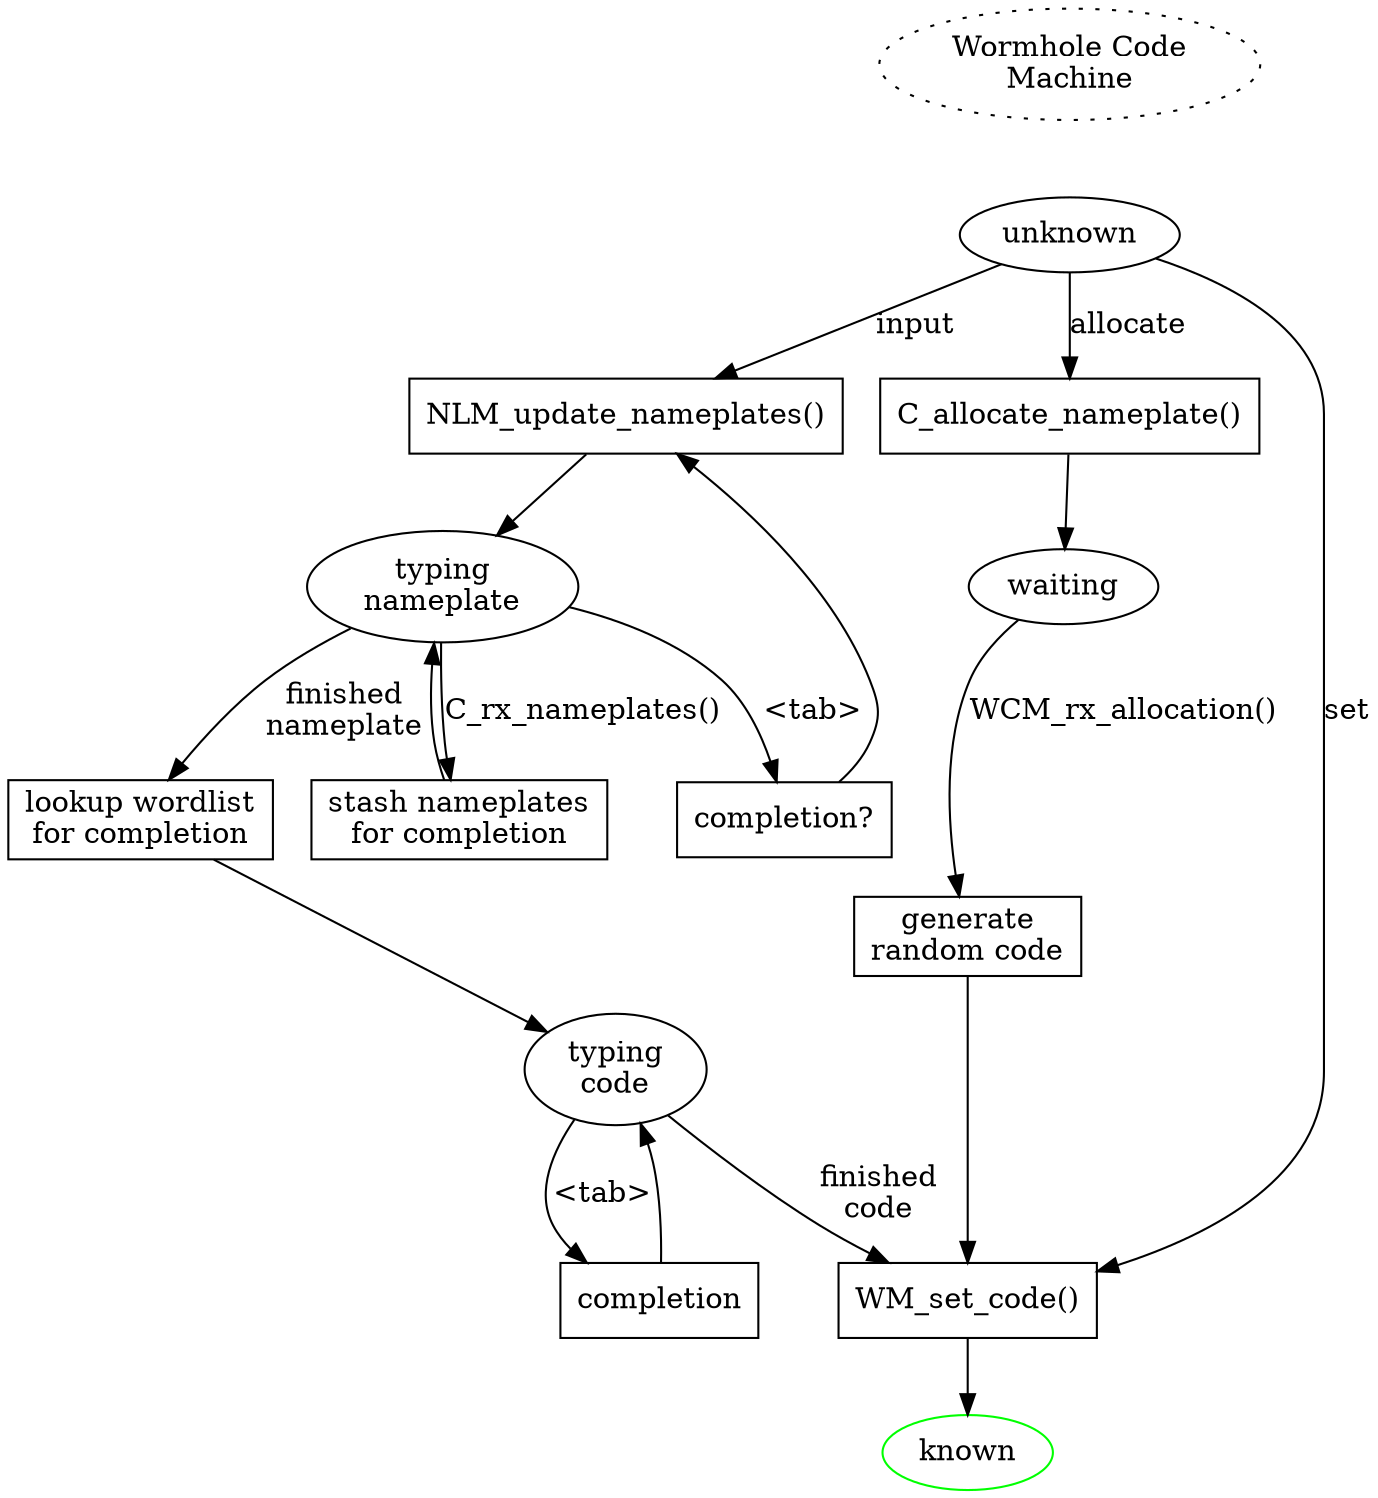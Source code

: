 digraph {

        WCM_start [label="Wormhole Code\nMachine" style="dotted"]
        WCM_start -> WCM_S_unknown [style="invis"]
        WCM_S_unknown [label="unknown"]
        WCM_S_unknown -> WCM_P_set_code [label="set"]
        WCM_P_set_code [shape="box" label="WM_set_code()"]
        WCM_P_set_code -> WCM_S_known
        WCM_S_known [label="known" color="green"]

        WCM_S_unknown -> WCM_P_list_nameplates [label="input"]
        WCM_S_typing_nameplate [label="typing\nnameplate"]

        WCM_S_typing_nameplate -> WCM_P_nameplate_completion [label="<tab>"]
        WCM_P_nameplate_completion [shape="box" label="completion?"]
        WCM_P_nameplate_completion -> WCM_P_list_nameplates
        WCM_P_list_nameplates [shape="box" label="NLM_update_nameplates()"]
        WCM_P_list_nameplates -> WCM_S_typing_nameplate

        WCM_S_typing_nameplate -> WCM_P_got_nameplates [label="C_rx_nameplates()"]
        WCM_P_got_nameplates [shape="box" label="stash nameplates\nfor completion"]
        WCM_P_got_nameplates -> WCM_S_typing_nameplate
        WCM_S_typing_nameplate -> WCM_P_finish_nameplate [label="finished\nnameplate"]
        WCM_P_finish_nameplate [shape="box" label="lookup wordlist\nfor completion"]
        WCM_P_finish_nameplate -> WCM_S_typing_code
        WCM_S_typing_code [label="typing\ncode"]
        WCM_S_typing_code -> WCM_P_code_completion [label="<tab>"]
        WCM_P_code_completion [shape="box" label="completion"]
        WCM_P_code_completion -> WCM_S_typing_code

        WCM_S_typing_code -> WCM_P_set_code [label="finished\ncode"]

        WCM_S_unknown -> WCM_P_allocate [label="allocate"]
        WCM_P_allocate [shape="box" label="C_allocate_nameplate()"]
        WCM_P_allocate -> WCM_S_allocate_waiting
        WCM_S_allocate_waiting [label="waiting"]
        WCM_S_allocate_waiting -> WCM_P_allocate_generate [label="WCM_rx_allocation()"]
        WCM_P_allocate_generate [shape="box" label="generate\nrandom code"]
        WCM_P_allocate_generate -> WCM_P_set_code
        
}
